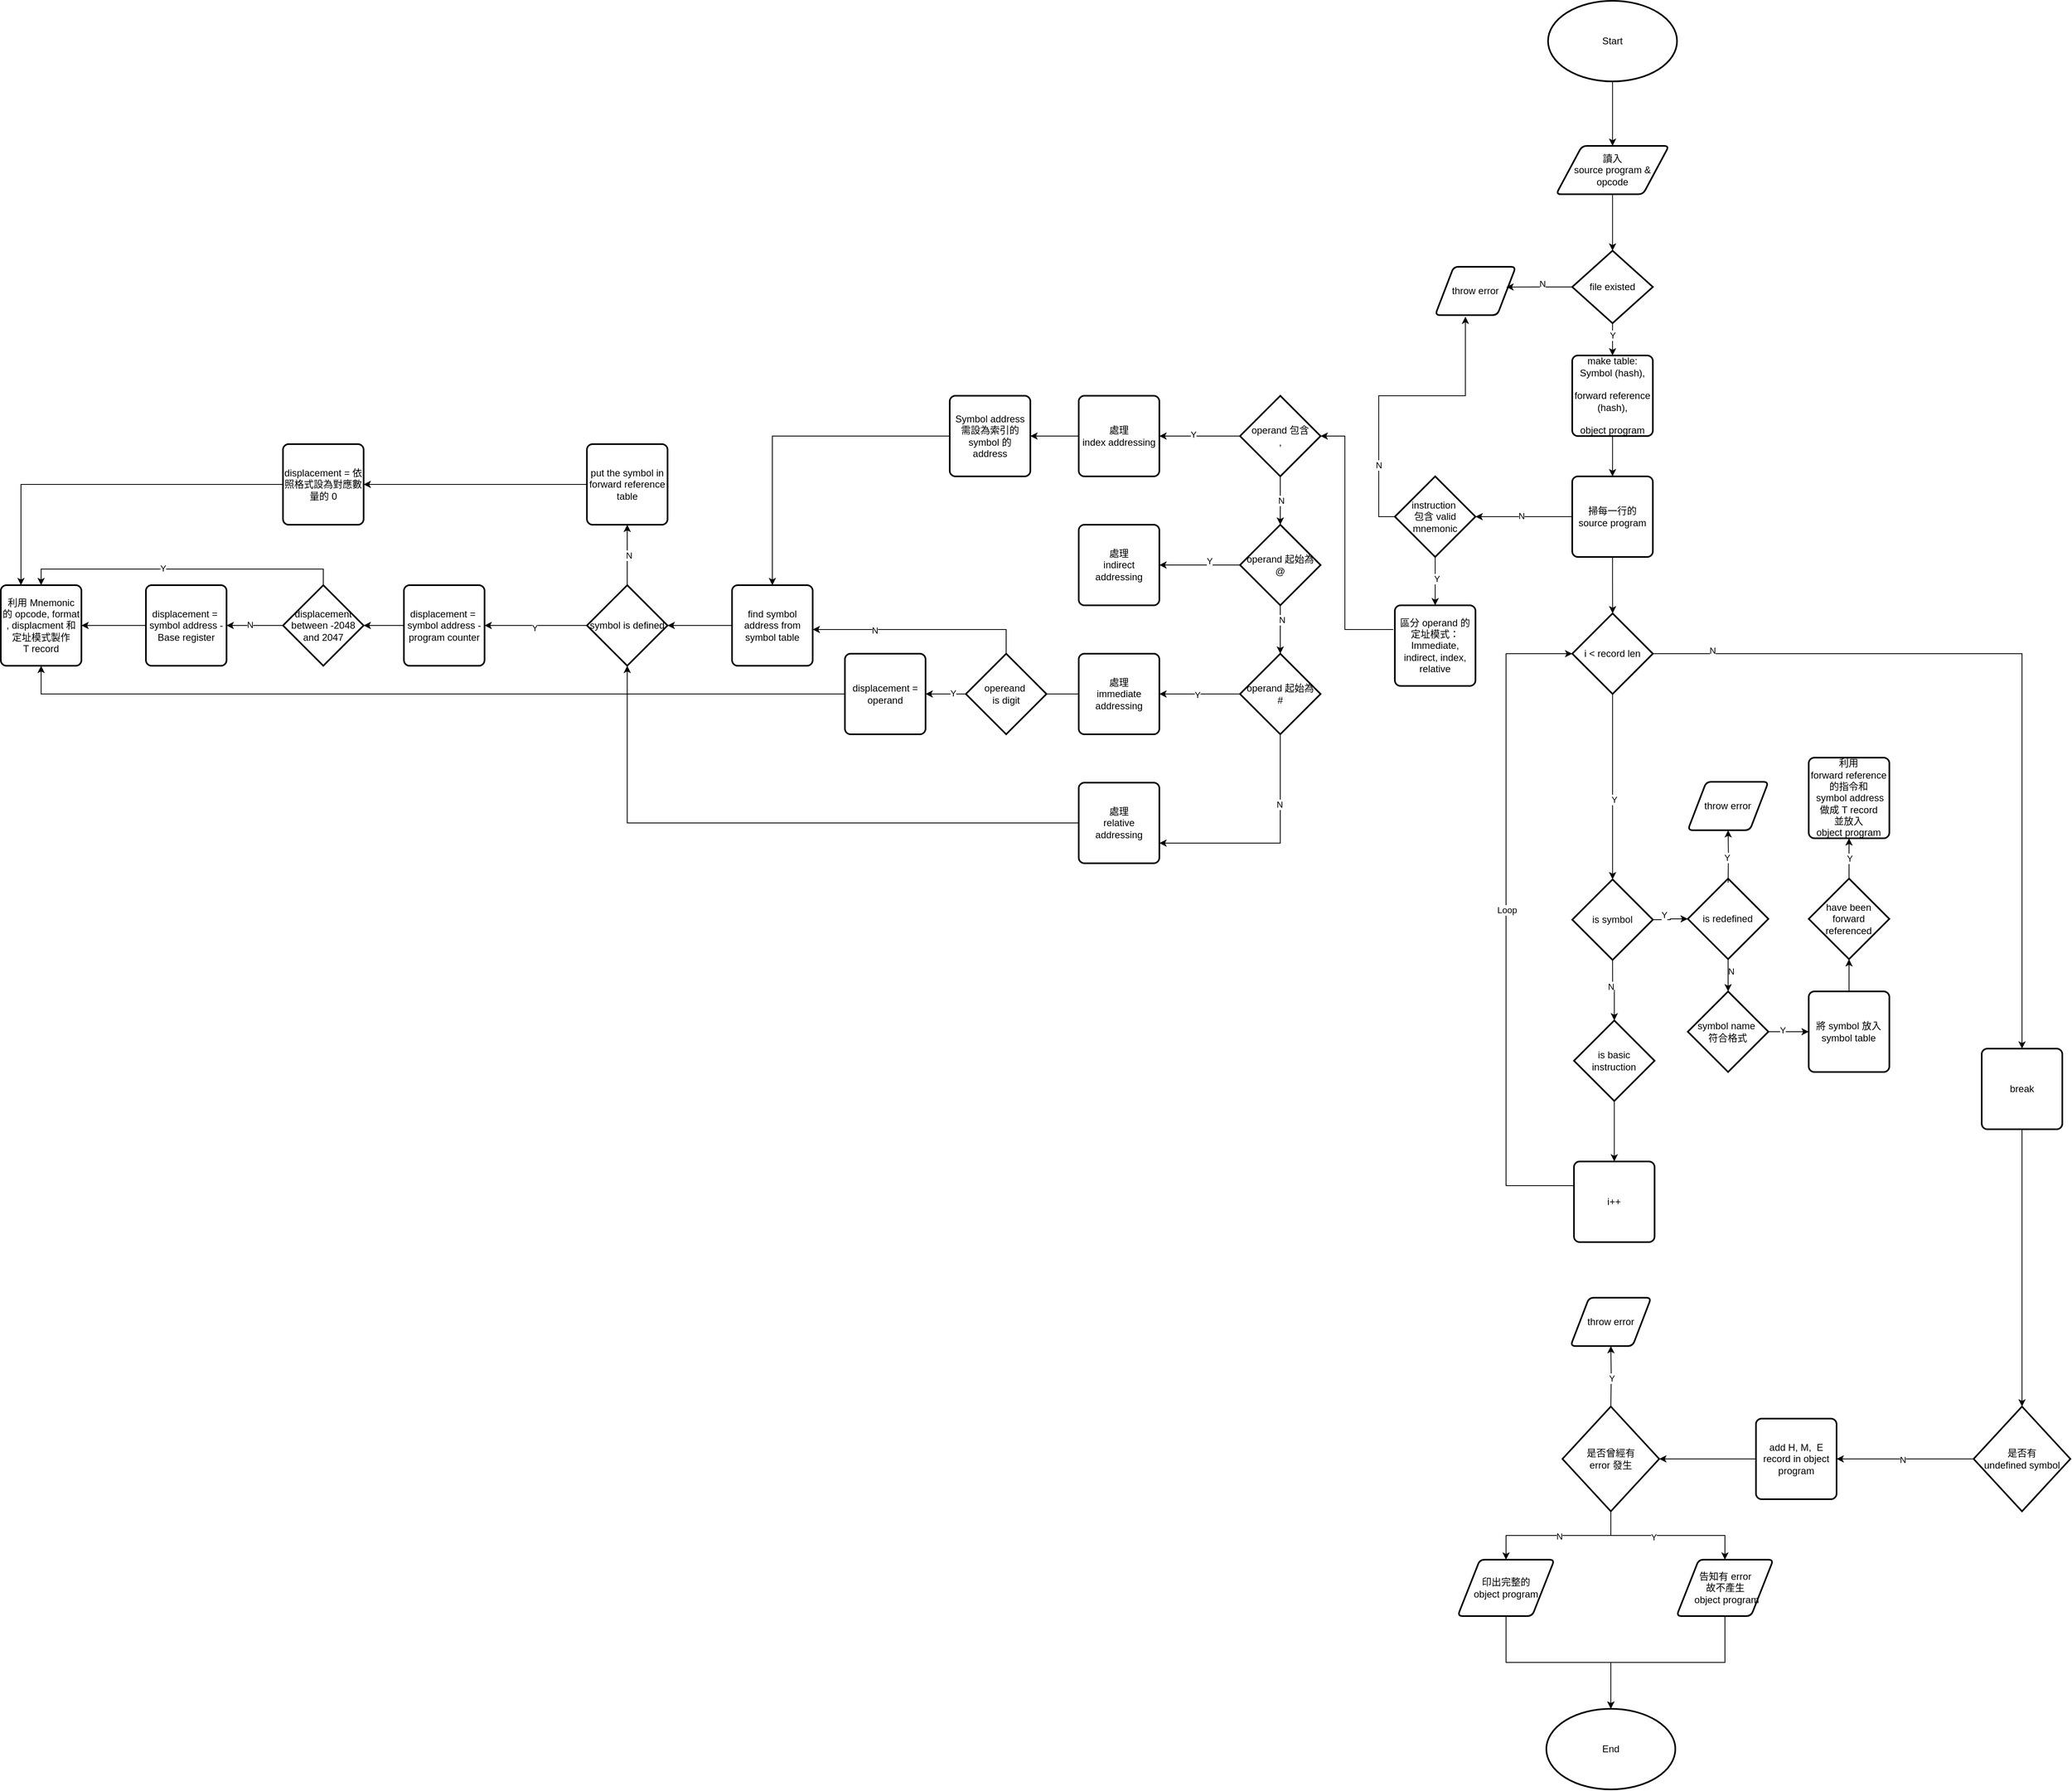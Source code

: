 <mxfile version="24.3.0" type="github">
  <diagram name="第 1 页" id="Z1azcYr_6m95o7py8blw">
    <mxGraphModel dx="6167" dy="2783" grid="1" gridSize="10" guides="1" tooltips="1" connect="1" arrows="1" fold="1" page="1" pageScale="1" pageWidth="827" pageHeight="1169" math="0" shadow="0">
      <root>
        <mxCell id="0" />
        <mxCell id="1" parent="0" />
        <mxCell id="LJnb2RqSlI6g8xS8cwjh-25" value="" style="shape=partialRectangle;connectable=0;fillColor=none;top=0;left=0;bottom=0;right=0;editable=1;overflow=hidden;whiteSpace=wrap;html=1;" parent="1" vertex="1">
          <mxGeometry x="-350" y="665" width="30" height="30" as="geometry">
            <mxRectangle width="30" height="30" as="alternateBounds" />
          </mxGeometry>
        </mxCell>
        <mxCell id="el8i6JnCWvoioBsFURf6-91" style="edgeStyle=orthogonalEdgeStyle;rounded=0;orthogonalLoop=1;jettySize=auto;html=1;exitX=0.5;exitY=1;exitDx=0;exitDy=0;exitPerimeter=0;entryX=0.5;entryY=0;entryDx=0;entryDy=0;" edge="1" parent="1" source="4LET43WfUsUKcgQ6h-O8-1" target="4LET43WfUsUKcgQ6h-O8-6">
          <mxGeometry relative="1" as="geometry" />
        </mxCell>
        <mxCell id="4LET43WfUsUKcgQ6h-O8-1" value="Start" style="strokeWidth=2;html=1;shape=mxgraph.flowchart.start_1;whiteSpace=wrap;" parent="1" vertex="1">
          <mxGeometry x="-147.89" y="-160" width="160" height="100" as="geometry" />
        </mxCell>
        <mxCell id="4LET43WfUsUKcgQ6h-O8-6" value="讀入&lt;br&gt;source program &amp;amp;&lt;br&gt;opcode" style="shape=parallelogram;html=1;strokeWidth=2;perimeter=parallelogramPerimeter;whiteSpace=wrap;rounded=1;arcSize=12;size=0.23;" parent="1" vertex="1">
          <mxGeometry x="-137.89" y="20" width="140" height="60" as="geometry" />
        </mxCell>
        <mxCell id="4LET43WfUsUKcgQ6h-O8-21" style="edgeStyle=orthogonalEdgeStyle;rounded=0;orthogonalLoop=1;jettySize=auto;html=1;exitX=0.5;exitY=1;exitDx=0;exitDy=0;exitPerimeter=0;entryX=0.5;entryY=0;entryDx=0;entryDy=0;" parent="1" source="4LET43WfUsUKcgQ6h-O8-12" edge="1" target="4LET43WfUsUKcgQ6h-O8-22">
          <mxGeometry relative="1" as="geometry">
            <mxPoint x="22.11" y="195" as="targetPoint" />
          </mxGeometry>
        </mxCell>
        <mxCell id="4LET43WfUsUKcgQ6h-O8-34" value="Y" style="edgeLabel;html=1;align=center;verticalAlign=middle;resizable=0;points=[];" parent="4LET43WfUsUKcgQ6h-O8-21" vertex="1" connectable="0">
          <mxGeometry x="-0.271" relative="1" as="geometry">
            <mxPoint as="offset" />
          </mxGeometry>
        </mxCell>
        <mxCell id="4LET43WfUsUKcgQ6h-O8-12" value="file existed" style="strokeWidth=2;html=1;shape=mxgraph.flowchart.decision;whiteSpace=wrap;" parent="1" vertex="1">
          <mxGeometry x="-117.89" y="150" width="100" height="90" as="geometry" />
        </mxCell>
        <mxCell id="4LET43WfUsUKcgQ6h-O8-13" style="edgeStyle=orthogonalEdgeStyle;rounded=0;orthogonalLoop=1;jettySize=auto;html=1;exitX=0.5;exitY=1;exitDx=0;exitDy=0;entryX=0.5;entryY=0;entryDx=0;entryDy=0;entryPerimeter=0;" parent="1" source="4LET43WfUsUKcgQ6h-O8-6" target="4LET43WfUsUKcgQ6h-O8-12" edge="1">
          <mxGeometry relative="1" as="geometry" />
        </mxCell>
        <mxCell id="4LET43WfUsUKcgQ6h-O8-17" value="throw error" style="shape=parallelogram;html=1;strokeWidth=2;perimeter=parallelogramPerimeter;whiteSpace=wrap;rounded=1;arcSize=12;size=0.23;" parent="1" vertex="1">
          <mxGeometry x="-287.89" y="170" width="100" height="60" as="geometry" />
        </mxCell>
        <mxCell id="4LET43WfUsUKcgQ6h-O8-18" style="edgeStyle=orthogonalEdgeStyle;rounded=0;orthogonalLoop=1;jettySize=auto;html=1;exitX=0;exitY=0.5;exitDx=0;exitDy=0;exitPerimeter=0;entryX=0.883;entryY=0.418;entryDx=0;entryDy=0;entryPerimeter=0;" parent="1" source="4LET43WfUsUKcgQ6h-O8-12" target="4LET43WfUsUKcgQ6h-O8-17" edge="1">
          <mxGeometry relative="1" as="geometry" />
        </mxCell>
        <mxCell id="4LET43WfUsUKcgQ6h-O8-19" value="N" style="edgeLabel;html=1;align=center;verticalAlign=middle;resizable=0;points=[];" parent="4LET43WfUsUKcgQ6h-O8-18" vertex="1" connectable="0">
          <mxGeometry x="-0.096" y="-3" relative="1" as="geometry">
            <mxPoint y="-1" as="offset" />
          </mxGeometry>
        </mxCell>
        <mxCell id="4LET43WfUsUKcgQ6h-O8-26" style="edgeStyle=orthogonalEdgeStyle;rounded=0;orthogonalLoop=1;jettySize=auto;html=1;exitX=0.5;exitY=1;exitDx=0;exitDy=0;" parent="1" source="4LET43WfUsUKcgQ6h-O8-22" target="4LET43WfUsUKcgQ6h-O8-25" edge="1">
          <mxGeometry relative="1" as="geometry" />
        </mxCell>
        <mxCell id="4LET43WfUsUKcgQ6h-O8-22" value="make table:&lt;div&gt;Symbol (hash),&lt;/div&gt;&lt;div&gt;&amp;nbsp;&lt;br&gt;forward reference (hash),&lt;/div&gt;&lt;div&gt;&lt;br&gt;&lt;/div&gt;&lt;div&gt;object program&lt;/div&gt;" style="rounded=1;whiteSpace=wrap;html=1;absoluteArcSize=1;arcSize=14;strokeWidth=2;" parent="1" vertex="1">
          <mxGeometry x="-117.89" y="280" width="100" height="100" as="geometry" />
        </mxCell>
        <mxCell id="4LET43WfUsUKcgQ6h-O8-55" style="edgeStyle=orthogonalEdgeStyle;rounded=0;orthogonalLoop=1;jettySize=auto;html=1;exitX=0.5;exitY=1;exitDx=0;exitDy=0;exitPerimeter=0;" parent="1" source="4LET43WfUsUKcgQ6h-O8-29" target="4LET43WfUsUKcgQ6h-O8-54" edge="1">
          <mxGeometry relative="1" as="geometry" />
        </mxCell>
        <mxCell id="4LET43WfUsUKcgQ6h-O8-56" value="N" style="edgeLabel;html=1;align=center;verticalAlign=middle;resizable=0;points=[];" parent="4LET43WfUsUKcgQ6h-O8-55" vertex="1" connectable="0">
          <mxGeometry x="-0.148" y="-2" relative="1" as="geometry">
            <mxPoint as="offset" />
          </mxGeometry>
        </mxCell>
        <mxCell id="4LET43WfUsUKcgQ6h-O8-136" style="edgeStyle=orthogonalEdgeStyle;rounded=0;orthogonalLoop=1;jettySize=auto;html=1;exitX=1;exitY=0.5;exitDx=0;exitDy=0;exitPerimeter=0;" parent="1" source="4LET43WfUsUKcgQ6h-O8-29" target="4LET43WfUsUKcgQ6h-O8-135" edge="1">
          <mxGeometry relative="1" as="geometry" />
        </mxCell>
        <mxCell id="4LET43WfUsUKcgQ6h-O8-149" value="Y" style="edgeLabel;html=1;align=center;verticalAlign=middle;resizable=0;points=[];" parent="4LET43WfUsUKcgQ6h-O8-136" vertex="1" connectable="0">
          <mxGeometry x="-0.369" y="6" relative="1" as="geometry">
            <mxPoint as="offset" />
          </mxGeometry>
        </mxCell>
        <mxCell id="4LET43WfUsUKcgQ6h-O8-29" value="is symbol" style="strokeWidth=2;html=1;shape=mxgraph.flowchart.decision;whiteSpace=wrap;" parent="1" vertex="1">
          <mxGeometry x="-117.85" y="930" width="100" height="100" as="geometry" />
        </mxCell>
        <mxCell id="4LET43WfUsUKcgQ6h-O8-64" style="edgeStyle=orthogonalEdgeStyle;rounded=0;orthogonalLoop=1;jettySize=auto;html=1;exitX=0;exitY=0.5;exitDx=0;exitDy=0;exitPerimeter=0;entryX=1;entryY=0.5;entryDx=0;entryDy=0;entryPerimeter=0;" parent="1" source="4LET43WfUsUKcgQ6h-O8-25" target="4LET43WfUsUKcgQ6h-O8-68" edge="1">
          <mxGeometry relative="1" as="geometry">
            <mxPoint x="-137.823" y="500" as="targetPoint" />
            <Array as="points" />
          </mxGeometry>
        </mxCell>
        <mxCell id="4LET43WfUsUKcgQ6h-O8-65" value="N" style="edgeLabel;html=1;align=center;verticalAlign=middle;resizable=0;points=[];" parent="4LET43WfUsUKcgQ6h-O8-64" vertex="1" connectable="0">
          <mxGeometry x="0.062" y="-1" relative="1" as="geometry">
            <mxPoint as="offset" />
          </mxGeometry>
        </mxCell>
        <mxCell id="4LET43WfUsUKcgQ6h-O8-88" style="edgeStyle=orthogonalEdgeStyle;rounded=0;orthogonalLoop=1;jettySize=auto;html=1;exitX=0.5;exitY=1;exitDx=0;exitDy=0;exitPerimeter=0;entryX=0.5;entryY=0;entryDx=0;entryDy=0;" parent="1" source="4LET43WfUsUKcgQ6h-O8-54" target="4LET43WfUsUKcgQ6h-O8-87" edge="1">
          <mxGeometry relative="1" as="geometry" />
        </mxCell>
        <mxCell id="4LET43WfUsUKcgQ6h-O8-54" value="is basic instruction" style="strokeWidth=2;html=1;shape=mxgraph.flowchart.decision;whiteSpace=wrap;" parent="1" vertex="1">
          <mxGeometry x="-115.74" y="1105" width="100" height="100" as="geometry" />
        </mxCell>
        <mxCell id="4LET43WfUsUKcgQ6h-O8-70" style="edgeStyle=orthogonalEdgeStyle;rounded=0;orthogonalLoop=1;jettySize=auto;html=1;exitX=0;exitY=0.5;exitDx=0;exitDy=0;exitPerimeter=0;entryX=0.375;entryY=1.031;entryDx=0;entryDy=0;entryPerimeter=0;" parent="1" source="4LET43WfUsUKcgQ6h-O8-68" target="4LET43WfUsUKcgQ6h-O8-17" edge="1">
          <mxGeometry relative="1" as="geometry">
            <mxPoint x="-77.89" y="360.0" as="targetPoint" />
          </mxGeometry>
        </mxCell>
        <mxCell id="el8i6JnCWvoioBsFURf6-98" value="N" style="edgeLabel;html=1;align=center;verticalAlign=middle;resizable=0;points=[];" vertex="1" connectable="0" parent="4LET43WfUsUKcgQ6h-O8-70">
          <mxGeometry x="-0.554" relative="1" as="geometry">
            <mxPoint as="offset" />
          </mxGeometry>
        </mxCell>
        <mxCell id="el8i6JnCWvoioBsFURf6-96" style="edgeStyle=orthogonalEdgeStyle;rounded=0;orthogonalLoop=1;jettySize=auto;html=1;exitX=0.5;exitY=1;exitDx=0;exitDy=0;exitPerimeter=0;" edge="1" parent="1" source="4LET43WfUsUKcgQ6h-O8-68" target="4LET43WfUsUKcgQ6h-O8-76">
          <mxGeometry relative="1" as="geometry" />
        </mxCell>
        <mxCell id="el8i6JnCWvoioBsFURf6-97" value="Y" style="edgeLabel;html=1;align=center;verticalAlign=middle;resizable=0;points=[];" vertex="1" connectable="0" parent="el8i6JnCWvoioBsFURf6-96">
          <mxGeometry x="-0.122" y="2" relative="1" as="geometry">
            <mxPoint as="offset" />
          </mxGeometry>
        </mxCell>
        <mxCell id="4LET43WfUsUKcgQ6h-O8-68" value="instruction&amp;nbsp;&lt;div&gt;包含&amp;nbsp;&lt;span style=&quot;background-color: initial;&quot;&gt;valid mnemonic&lt;/span&gt;&lt;/div&gt;" style="strokeWidth=2;html=1;shape=mxgraph.flowchart.decision;whiteSpace=wrap;" parent="1" vertex="1">
          <mxGeometry x="-337.89" y="430" width="100" height="100" as="geometry" />
        </mxCell>
        <mxCell id="4LET43WfUsUKcgQ6h-O8-76" value="區分 operand 的定址模式：&lt;br&gt;Immediate, indirect, index, relative" style="rounded=1;whiteSpace=wrap;html=1;absoluteArcSize=1;arcSize=14;strokeWidth=2;" parent="1" vertex="1">
          <mxGeometry x="-337.89" y="590" width="100" height="100" as="geometry" />
        </mxCell>
        <mxCell id="4LET43WfUsUKcgQ6h-O8-77" value="利用 Mnemonic 的 opcode, format , displacment 和定址模式製作 &lt;br&gt;T record" style="rounded=1;whiteSpace=wrap;html=1;absoluteArcSize=1;arcSize=14;strokeWidth=2;" parent="1" vertex="1">
          <mxGeometry x="-2067" y="565" width="100" height="100" as="geometry" />
        </mxCell>
        <mxCell id="4LET43WfUsUKcgQ6h-O8-80" style="edgeStyle=orthogonalEdgeStyle;rounded=0;orthogonalLoop=1;jettySize=auto;html=1;exitX=0.5;exitY=1;exitDx=0;exitDy=0;entryX=0.5;entryY=0;entryDx=0;entryDy=0;entryPerimeter=0;exitPerimeter=0;" parent="1" source="4LET43WfUsUKcgQ6h-O8-83" target="4LET43WfUsUKcgQ6h-O8-29" edge="1">
          <mxGeometry relative="1" as="geometry">
            <mxPoint x="-65.74" y="815" as="sourcePoint" />
          </mxGeometry>
        </mxCell>
        <mxCell id="4LET43WfUsUKcgQ6h-O8-85" value="Y" style="edgeLabel;html=1;align=center;verticalAlign=middle;resizable=0;points=[];" parent="4LET43WfUsUKcgQ6h-O8-80" vertex="1" connectable="0">
          <mxGeometry x="0.14" y="2" relative="1" as="geometry">
            <mxPoint as="offset" />
          </mxGeometry>
        </mxCell>
        <mxCell id="4LET43WfUsUKcgQ6h-O8-95" style="edgeStyle=orthogonalEdgeStyle;rounded=0;orthogonalLoop=1;jettySize=auto;html=1;exitX=1;exitY=0.5;exitDx=0;exitDy=0;exitPerimeter=0;entryX=0.5;entryY=0;entryDx=0;entryDy=0;" parent="1" source="4LET43WfUsUKcgQ6h-O8-83" target="4LET43WfUsUKcgQ6h-O8-94" edge="1">
          <mxGeometry relative="1" as="geometry">
            <Array as="points">
              <mxPoint x="440" y="650" />
            </Array>
          </mxGeometry>
        </mxCell>
        <mxCell id="4LET43WfUsUKcgQ6h-O8-96" value="N" style="edgeLabel;html=1;align=center;verticalAlign=middle;resizable=0;points=[];" parent="4LET43WfUsUKcgQ6h-O8-95" vertex="1" connectable="0">
          <mxGeometry x="-0.845" y="4" relative="1" as="geometry">
            <mxPoint as="offset" />
          </mxGeometry>
        </mxCell>
        <mxCell id="4LET43WfUsUKcgQ6h-O8-83" value="i &amp;lt; record len" style="strokeWidth=2;html=1;shape=mxgraph.flowchart.decision;whiteSpace=wrap;" parent="1" vertex="1">
          <mxGeometry x="-117.85" y="600" width="100" height="100" as="geometry" />
        </mxCell>
        <mxCell id="4LET43WfUsUKcgQ6h-O8-87" value="i++" style="rounded=1;whiteSpace=wrap;html=1;absoluteArcSize=1;arcSize=14;strokeWidth=2;" parent="1" vertex="1">
          <mxGeometry x="-115.74" y="1280" width="100" height="100" as="geometry" />
        </mxCell>
        <mxCell id="4LET43WfUsUKcgQ6h-O8-89" style="edgeStyle=orthogonalEdgeStyle;rounded=0;orthogonalLoop=1;jettySize=auto;html=1;exitX=0;exitY=0.5;exitDx=0;exitDy=0;entryX=0;entryY=0.5;entryDx=0;entryDy=0;entryPerimeter=0;" parent="1" source="4LET43WfUsUKcgQ6h-O8-87" target="4LET43WfUsUKcgQ6h-O8-83" edge="1">
          <mxGeometry relative="1" as="geometry">
            <Array as="points">
              <mxPoint x="-116" y="1310" />
              <mxPoint x="-200" y="1310" />
              <mxPoint x="-200" y="650" />
            </Array>
          </mxGeometry>
        </mxCell>
        <mxCell id="4LET43WfUsUKcgQ6h-O8-90" value="Loop" style="edgeLabel;html=1;align=center;verticalAlign=middle;resizable=0;points=[];" parent="4LET43WfUsUKcgQ6h-O8-89" vertex="1" connectable="0">
          <mxGeometry x="0.055" y="-1" relative="1" as="geometry">
            <mxPoint as="offset" />
          </mxGeometry>
        </mxCell>
        <mxCell id="el8i6JnCWvoioBsFURf6-94" style="edgeStyle=orthogonalEdgeStyle;rounded=0;orthogonalLoop=1;jettySize=auto;html=1;exitX=0.5;exitY=1;exitDx=0;exitDy=0;" edge="1" parent="1" source="4LET43WfUsUKcgQ6h-O8-94" target="4LET43WfUsUKcgQ6h-O8-103">
          <mxGeometry relative="1" as="geometry" />
        </mxCell>
        <mxCell id="4LET43WfUsUKcgQ6h-O8-94" value="break" style="rounded=1;whiteSpace=wrap;html=1;absoluteArcSize=1;arcSize=14;strokeWidth=2;" parent="1" vertex="1">
          <mxGeometry x="390" y="1140" width="100" height="100" as="geometry" />
        </mxCell>
        <mxCell id="4LET43WfUsUKcgQ6h-O8-100" style="edgeStyle=orthogonalEdgeStyle;rounded=0;orthogonalLoop=1;jettySize=auto;html=1;exitX=0;exitY=0.5;exitDx=0;exitDy=0;" parent="1" source="4LET43WfUsUKcgQ6h-O8-97" edge="1">
          <mxGeometry relative="1" as="geometry">
            <mxPoint x="-10" y="1649.0" as="targetPoint" />
          </mxGeometry>
        </mxCell>
        <mxCell id="4LET43WfUsUKcgQ6h-O8-97" value="add H, M,&amp;nbsp; E record in object program" style="rounded=1;whiteSpace=wrap;html=1;absoluteArcSize=1;arcSize=14;strokeWidth=2;" parent="1" vertex="1">
          <mxGeometry x="110.0" y="1599" width="100" height="100" as="geometry" />
        </mxCell>
        <mxCell id="4LET43WfUsUKcgQ6h-O8-108" style="edgeStyle=orthogonalEdgeStyle;rounded=0;orthogonalLoop=1;jettySize=auto;html=1;exitX=0.5;exitY=0;exitDx=0;exitDy=0;exitPerimeter=0;entryX=0.5;entryY=1;entryDx=0;entryDy=0;" parent="1" target="4LET43WfUsUKcgQ6h-O8-107" edge="1">
          <mxGeometry relative="1" as="geometry">
            <mxPoint x="-70" y="1584" as="sourcePoint" />
          </mxGeometry>
        </mxCell>
        <mxCell id="4LET43WfUsUKcgQ6h-O8-109" value="Y" style="edgeLabel;html=1;align=center;verticalAlign=middle;resizable=0;points=[];" parent="4LET43WfUsUKcgQ6h-O8-108" vertex="1" connectable="0">
          <mxGeometry x="-0.032" relative="1" as="geometry">
            <mxPoint y="1" as="offset" />
          </mxGeometry>
        </mxCell>
        <mxCell id="4LET43WfUsUKcgQ6h-O8-112" style="edgeStyle=orthogonalEdgeStyle;rounded=0;orthogonalLoop=1;jettySize=auto;html=1;exitX=0;exitY=0.5;exitDx=0;exitDy=0;exitPerimeter=0;entryX=1;entryY=0.5;entryDx=0;entryDy=0;" parent="1" source="4LET43WfUsUKcgQ6h-O8-103" target="4LET43WfUsUKcgQ6h-O8-97" edge="1">
          <mxGeometry relative="1" as="geometry">
            <mxPoint x="218.5" y="1470.0" as="sourcePoint" />
          </mxGeometry>
        </mxCell>
        <mxCell id="el8i6JnCWvoioBsFURf6-8" value="N" style="edgeLabel;html=1;align=center;verticalAlign=middle;resizable=0;points=[];" vertex="1" connectable="0" parent="4LET43WfUsUKcgQ6h-O8-112">
          <mxGeometry x="0.034" y="1" relative="1" as="geometry">
            <mxPoint as="offset" />
          </mxGeometry>
        </mxCell>
        <mxCell id="4LET43WfUsUKcgQ6h-O8-103" value="是否有&lt;div&gt;undefined symbol&lt;/div&gt;" style="strokeWidth=2;html=1;shape=mxgraph.flowchart.decision;whiteSpace=wrap;" parent="1" vertex="1">
          <mxGeometry x="380" y="1584" width="120" height="130" as="geometry" />
        </mxCell>
        <mxCell id="4LET43WfUsUKcgQ6h-O8-107" value="throw error" style="shape=parallelogram;html=1;strokeWidth=2;perimeter=parallelogramPerimeter;whiteSpace=wrap;rounded=1;arcSize=12;size=0.23;" parent="1" vertex="1">
          <mxGeometry x="-120" y="1449" width="100" height="60" as="geometry" />
        </mxCell>
        <mxCell id="el8i6JnCWvoioBsFURf6-82" style="edgeStyle=orthogonalEdgeStyle;rounded=0;orthogonalLoop=1;jettySize=auto;html=1;exitX=0.5;exitY=1;exitDx=0;exitDy=0;exitPerimeter=0;entryX=0.5;entryY=0;entryDx=0;entryDy=0;" edge="1" parent="1" source="4LET43WfUsUKcgQ6h-O8-113" target="4LET43WfUsUKcgQ6h-O8-117">
          <mxGeometry relative="1" as="geometry" />
        </mxCell>
        <mxCell id="el8i6JnCWvoioBsFURf6-88" value="N" style="edgeLabel;html=1;align=center;verticalAlign=middle;resizable=0;points=[];" vertex="1" connectable="0" parent="el8i6JnCWvoioBsFURf6-82">
          <mxGeometry x="-0.002" y="1" relative="1" as="geometry">
            <mxPoint x="1" as="offset" />
          </mxGeometry>
        </mxCell>
        <mxCell id="el8i6JnCWvoioBsFURf6-83" style="edgeStyle=orthogonalEdgeStyle;rounded=0;orthogonalLoop=1;jettySize=auto;html=1;exitX=0.5;exitY=1;exitDx=0;exitDy=0;exitPerimeter=0;entryX=0.5;entryY=0;entryDx=0;entryDy=0;" edge="1" parent="1" source="4LET43WfUsUKcgQ6h-O8-113" target="el8i6JnCWvoioBsFURf6-72">
          <mxGeometry relative="1" as="geometry" />
        </mxCell>
        <mxCell id="el8i6JnCWvoioBsFURf6-89" value="Y" style="edgeLabel;html=1;align=center;verticalAlign=middle;resizable=0;points=[];" vertex="1" connectable="0" parent="el8i6JnCWvoioBsFURf6-83">
          <mxGeometry x="-0.184" y="-2" relative="1" as="geometry">
            <mxPoint x="1" as="offset" />
          </mxGeometry>
        </mxCell>
        <mxCell id="4LET43WfUsUKcgQ6h-O8-113" value="是否曾經有&lt;div&gt;error 發生&lt;/div&gt;" style="strokeWidth=2;html=1;shape=mxgraph.flowchart.decision;whiteSpace=wrap;" parent="1" vertex="1">
          <mxGeometry x="-130" y="1584" width="120" height="130" as="geometry" />
        </mxCell>
        <mxCell id="4LET43WfUsUKcgQ6h-O8-117" value="印出完整的 &lt;br&gt;object program" style="shape=parallelogram;html=1;strokeWidth=2;perimeter=parallelogramPerimeter;whiteSpace=wrap;rounded=1;arcSize=12;size=0.23;" parent="1" vertex="1">
          <mxGeometry x="-260" y="1774" width="120" height="70" as="geometry" />
        </mxCell>
        <mxCell id="el8i6JnCWvoioBsFURf6-2" style="edgeStyle=orthogonalEdgeStyle;rounded=0;orthogonalLoop=1;jettySize=auto;html=1;exitX=0.5;exitY=1;exitDx=0;exitDy=0;exitPerimeter=0;" edge="1" parent="1" source="4LET43WfUsUKcgQ6h-O8-135" target="el8i6JnCWvoioBsFURf6-1">
          <mxGeometry relative="1" as="geometry" />
        </mxCell>
        <mxCell id="el8i6JnCWvoioBsFURf6-3" value="N" style="edgeLabel;html=1;align=center;verticalAlign=middle;resizable=0;points=[];" vertex="1" connectable="0" parent="el8i6JnCWvoioBsFURf6-2">
          <mxGeometry x="-0.264" y="3" relative="1" as="geometry">
            <mxPoint as="offset" />
          </mxGeometry>
        </mxCell>
        <mxCell id="4LET43WfUsUKcgQ6h-O8-135" value="is redefined" style="strokeWidth=2;html=1;shape=mxgraph.flowchart.decision;whiteSpace=wrap;" parent="1" vertex="1">
          <mxGeometry x="25.44" y="929" width="100" height="100" as="geometry" />
        </mxCell>
        <mxCell id="4LET43WfUsUKcgQ6h-O8-139" value="將 symbol 放入 symbol table" style="rounded=1;whiteSpace=wrap;html=1;absoluteArcSize=1;arcSize=14;strokeWidth=2;" parent="1" vertex="1">
          <mxGeometry x="175.44" y="1069" width="100" height="100" as="geometry" />
        </mxCell>
        <mxCell id="4LET43WfUsUKcgQ6h-O8-140" style="edgeStyle=orthogonalEdgeStyle;rounded=0;orthogonalLoop=1;jettySize=auto;html=1;exitX=0.5;exitY=0;exitDx=0;exitDy=0;" parent="1" target="4LET43WfUsUKcgQ6h-O8-143" edge="1" source="4LET43WfUsUKcgQ6h-O8-139">
          <mxGeometry relative="1" as="geometry">
            <mxPoint x="275.44" y="979" as="sourcePoint" />
          </mxGeometry>
        </mxCell>
        <mxCell id="el8i6JnCWvoioBsFURf6-6" style="edgeStyle=orthogonalEdgeStyle;rounded=0;orthogonalLoop=1;jettySize=auto;html=1;exitX=0.5;exitY=0;exitDx=0;exitDy=0;exitPerimeter=0;entryX=0.5;entryY=1;entryDx=0;entryDy=0;" edge="1" parent="1" source="4LET43WfUsUKcgQ6h-O8-143" target="4LET43WfUsUKcgQ6h-O8-144">
          <mxGeometry relative="1" as="geometry" />
        </mxCell>
        <mxCell id="el8i6JnCWvoioBsFURf6-7" value="Y" style="edgeLabel;html=1;align=center;verticalAlign=middle;resizable=0;points=[];" vertex="1" connectable="0" parent="el8i6JnCWvoioBsFURf6-6">
          <mxGeometry x="0.011" relative="1" as="geometry">
            <mxPoint as="offset" />
          </mxGeometry>
        </mxCell>
        <mxCell id="4LET43WfUsUKcgQ6h-O8-143" value="have been forward referenced" style="strokeWidth=2;html=1;shape=mxgraph.flowchart.decision;whiteSpace=wrap;" parent="1" vertex="1">
          <mxGeometry x="175.44" y="929" width="100" height="100" as="geometry" />
        </mxCell>
        <mxCell id="4LET43WfUsUKcgQ6h-O8-144" value="利用 &lt;br&gt;forward reference 的指令和&lt;br&gt;&amp;nbsp;symbol address 做成 T record &lt;br&gt;並放入 &lt;br&gt;object program" style="rounded=1;whiteSpace=wrap;html=1;absoluteArcSize=1;arcSize=14;strokeWidth=2;" parent="1" vertex="1">
          <mxGeometry x="175.44" y="779" width="100" height="100" as="geometry" />
        </mxCell>
        <mxCell id="4LET43WfUsUKcgQ6h-O8-145" style="edgeStyle=orthogonalEdgeStyle;rounded=0;orthogonalLoop=1;jettySize=auto;html=1;exitX=0.5;exitY=0;exitDx=0;exitDy=0;exitPerimeter=0;entryX=0.5;entryY=1;entryDx=0;entryDy=0;" parent="1" target="4LET43WfUsUKcgQ6h-O8-147" edge="1">
          <mxGeometry relative="1" as="geometry">
            <mxPoint x="75.44" y="899" as="targetPoint" />
            <mxPoint x="75.44" y="934" as="sourcePoint" />
          </mxGeometry>
        </mxCell>
        <mxCell id="4LET43WfUsUKcgQ6h-O8-146" value="Y" style="edgeLabel;html=1;align=center;verticalAlign=middle;resizable=0;points=[];" parent="4LET43WfUsUKcgQ6h-O8-145" vertex="1" connectable="0">
          <mxGeometry x="-0.038" y="2" relative="1" as="geometry">
            <mxPoint as="offset" />
          </mxGeometry>
        </mxCell>
        <mxCell id="4LET43WfUsUKcgQ6h-O8-147" value="throw error" style="shape=parallelogram;html=1;strokeWidth=2;perimeter=parallelogramPerimeter;whiteSpace=wrap;rounded=1;arcSize=12;size=0.23;" parent="1" vertex="1">
          <mxGeometry x="25.44" y="809" width="100" height="60" as="geometry" />
        </mxCell>
        <mxCell id="el8i6JnCWvoioBsFURf6-4" style="edgeStyle=orthogonalEdgeStyle;rounded=0;orthogonalLoop=1;jettySize=auto;html=1;exitX=1;exitY=0.5;exitDx=0;exitDy=0;exitPerimeter=0;entryX=0;entryY=0.5;entryDx=0;entryDy=0;" edge="1" parent="1" source="el8i6JnCWvoioBsFURf6-1" target="4LET43WfUsUKcgQ6h-O8-139">
          <mxGeometry relative="1" as="geometry" />
        </mxCell>
        <mxCell id="el8i6JnCWvoioBsFURf6-5" value="Y" style="edgeLabel;html=1;align=center;verticalAlign=middle;resizable=0;points=[];" vertex="1" connectable="0" parent="el8i6JnCWvoioBsFURf6-4">
          <mxGeometry x="-0.326" y="2" relative="1" as="geometry">
            <mxPoint as="offset" />
          </mxGeometry>
        </mxCell>
        <mxCell id="el8i6JnCWvoioBsFURf6-1" value="symbol name&amp;nbsp;&lt;div&gt;符合格式&lt;/div&gt;" style="strokeWidth=2;html=1;shape=mxgraph.flowchart.decision;whiteSpace=wrap;" vertex="1" parent="1">
          <mxGeometry x="25.44" y="1069" width="100" height="100" as="geometry" />
        </mxCell>
        <mxCell id="el8i6JnCWvoioBsFURf6-21" style="edgeStyle=orthogonalEdgeStyle;rounded=0;orthogonalLoop=1;jettySize=auto;html=1;exitX=0;exitY=0.5;exitDx=0;exitDy=0;exitPerimeter=0;entryX=1;entryY=0.5;entryDx=0;entryDy=0;" edge="1" parent="1" source="el8i6JnCWvoioBsFURf6-13" target="el8i6JnCWvoioBsFURf6-20">
          <mxGeometry relative="1" as="geometry" />
        </mxCell>
        <mxCell id="el8i6JnCWvoioBsFURf6-33" value="Y" style="edgeLabel;html=1;align=center;verticalAlign=middle;resizable=0;points=[];" vertex="1" connectable="0" parent="el8i6JnCWvoioBsFURf6-21">
          <mxGeometry x="0.187" y="-2" relative="1" as="geometry">
            <mxPoint x="1" as="offset" />
          </mxGeometry>
        </mxCell>
        <mxCell id="el8i6JnCWvoioBsFURf6-13" value="operand 包含&lt;br&gt;," style="strokeWidth=2;html=1;shape=mxgraph.flowchart.decision;whiteSpace=wrap;" vertex="1" parent="1">
          <mxGeometry x="-530" y="330" width="100" height="100" as="geometry" />
        </mxCell>
        <mxCell id="el8i6JnCWvoioBsFURf6-17" style="edgeStyle=orthogonalEdgeStyle;rounded=0;orthogonalLoop=1;jettySize=auto;html=1;exitX=0.5;exitY=1;exitDx=0;exitDy=0;exitPerimeter=0;" edge="1" parent="1" source="el8i6JnCWvoioBsFURf6-14" target="el8i6JnCWvoioBsFURf6-15">
          <mxGeometry relative="1" as="geometry" />
        </mxCell>
        <mxCell id="el8i6JnCWvoioBsFURf6-29" value="N" style="edgeLabel;html=1;align=center;verticalAlign=middle;resizable=0;points=[];" vertex="1" connectable="0" parent="el8i6JnCWvoioBsFURf6-17">
          <mxGeometry x="-0.4" y="2" relative="1" as="geometry">
            <mxPoint as="offset" />
          </mxGeometry>
        </mxCell>
        <mxCell id="el8i6JnCWvoioBsFURf6-25" style="edgeStyle=orthogonalEdgeStyle;rounded=0;orthogonalLoop=1;jettySize=auto;html=1;exitX=0;exitY=0.5;exitDx=0;exitDy=0;exitPerimeter=0;entryX=1;entryY=0.5;entryDx=0;entryDy=0;" edge="1" parent="1" source="el8i6JnCWvoioBsFURf6-14" target="el8i6JnCWvoioBsFURf6-23">
          <mxGeometry relative="1" as="geometry" />
        </mxCell>
        <mxCell id="el8i6JnCWvoioBsFURf6-32" value="Y" style="edgeLabel;html=1;align=center;verticalAlign=middle;resizable=0;points=[];" vertex="1" connectable="0" parent="el8i6JnCWvoioBsFURf6-25">
          <mxGeometry x="-0.213" y="-5" relative="1" as="geometry">
            <mxPoint x="1" as="offset" />
          </mxGeometry>
        </mxCell>
        <mxCell id="el8i6JnCWvoioBsFURf6-14" value="operand 起始為&lt;br&gt;@" style="strokeWidth=2;html=1;shape=mxgraph.flowchart.decision;whiteSpace=wrap;" vertex="1" parent="1">
          <mxGeometry x="-530" y="490" width="100" height="100" as="geometry" />
        </mxCell>
        <mxCell id="el8i6JnCWvoioBsFURf6-26" style="edgeStyle=orthogonalEdgeStyle;rounded=0;orthogonalLoop=1;jettySize=auto;html=1;exitX=0;exitY=0.5;exitDx=0;exitDy=0;exitPerimeter=0;entryX=1;entryY=0.5;entryDx=0;entryDy=0;" edge="1" parent="1" source="el8i6JnCWvoioBsFURf6-15" target="el8i6JnCWvoioBsFURf6-24">
          <mxGeometry relative="1" as="geometry" />
        </mxCell>
        <mxCell id="el8i6JnCWvoioBsFURf6-31" value="Y" style="edgeLabel;html=1;align=center;verticalAlign=middle;resizable=0;points=[];" vertex="1" connectable="0" parent="el8i6JnCWvoioBsFURf6-26">
          <mxGeometry x="0.087" y="1" relative="1" as="geometry">
            <mxPoint x="1" as="offset" />
          </mxGeometry>
        </mxCell>
        <mxCell id="el8i6JnCWvoioBsFURf6-27" style="edgeStyle=orthogonalEdgeStyle;rounded=0;orthogonalLoop=1;jettySize=auto;html=1;exitX=0.5;exitY=1;exitDx=0;exitDy=0;exitPerimeter=0;entryX=1;entryY=0.75;entryDx=0;entryDy=0;" edge="1" parent="1" source="el8i6JnCWvoioBsFURf6-15" target="el8i6JnCWvoioBsFURf6-22">
          <mxGeometry relative="1" as="geometry" />
        </mxCell>
        <mxCell id="el8i6JnCWvoioBsFURf6-30" value="N" style="edgeLabel;html=1;align=center;verticalAlign=middle;resizable=0;points=[];" vertex="1" connectable="0" parent="el8i6JnCWvoioBsFURf6-27">
          <mxGeometry x="-0.394" y="-1" relative="1" as="geometry">
            <mxPoint as="offset" />
          </mxGeometry>
        </mxCell>
        <mxCell id="el8i6JnCWvoioBsFURf6-15" value="operand 起始為&lt;br&gt;#" style="strokeWidth=2;html=1;shape=mxgraph.flowchart.decision;whiteSpace=wrap;" vertex="1" parent="1">
          <mxGeometry x="-530" y="650" width="100" height="100" as="geometry" />
        </mxCell>
        <mxCell id="el8i6JnCWvoioBsFURf6-16" style="edgeStyle=orthogonalEdgeStyle;rounded=0;orthogonalLoop=1;jettySize=auto;html=1;exitX=0.5;exitY=1;exitDx=0;exitDy=0;exitPerimeter=0;entryX=0.5;entryY=0;entryDx=0;entryDy=0;entryPerimeter=0;" edge="1" parent="1" source="el8i6JnCWvoioBsFURf6-13" target="el8i6JnCWvoioBsFURf6-14">
          <mxGeometry relative="1" as="geometry" />
        </mxCell>
        <mxCell id="el8i6JnCWvoioBsFURf6-28" value="N" style="edgeLabel;html=1;align=center;verticalAlign=middle;resizable=0;points=[];" vertex="1" connectable="0" parent="el8i6JnCWvoioBsFURf6-16">
          <mxGeometry x="-0.011" y="1" relative="1" as="geometry">
            <mxPoint as="offset" />
          </mxGeometry>
        </mxCell>
        <mxCell id="el8i6JnCWvoioBsFURf6-35" style="edgeStyle=orthogonalEdgeStyle;rounded=0;orthogonalLoop=1;jettySize=auto;html=1;exitX=0;exitY=0.5;exitDx=0;exitDy=0;" edge="1" parent="1" source="el8i6JnCWvoioBsFURf6-20" target="el8i6JnCWvoioBsFURf6-34">
          <mxGeometry relative="1" as="geometry" />
        </mxCell>
        <mxCell id="el8i6JnCWvoioBsFURf6-20" value="處理 &lt;br&gt;index addressing" style="rounded=1;whiteSpace=wrap;html=1;absoluteArcSize=1;arcSize=14;strokeWidth=2;" vertex="1" parent="1">
          <mxGeometry x="-730" y="330" width="100" height="100" as="geometry" />
        </mxCell>
        <mxCell id="el8i6JnCWvoioBsFURf6-66" style="edgeStyle=orthogonalEdgeStyle;rounded=0;orthogonalLoop=1;jettySize=auto;html=1;exitX=0;exitY=0.5;exitDx=0;exitDy=0;entryX=0.5;entryY=1;entryDx=0;entryDy=0;entryPerimeter=0;" edge="1" parent="1" source="el8i6JnCWvoioBsFURf6-22" target="el8i6JnCWvoioBsFURf6-102">
          <mxGeometry relative="1" as="geometry" />
        </mxCell>
        <mxCell id="el8i6JnCWvoioBsFURf6-22" value="處理 &lt;br&gt;relative addressing" style="rounded=1;whiteSpace=wrap;html=1;absoluteArcSize=1;arcSize=14;strokeWidth=2;" vertex="1" parent="1">
          <mxGeometry x="-730" y="810" width="100" height="100" as="geometry" />
        </mxCell>
        <mxCell id="el8i6JnCWvoioBsFURf6-23" value="處理 &lt;br&gt;indirect addressing" style="rounded=1;whiteSpace=wrap;html=1;absoluteArcSize=1;arcSize=14;strokeWidth=2;" vertex="1" parent="1">
          <mxGeometry x="-730" y="490" width="100" height="100" as="geometry" />
        </mxCell>
        <mxCell id="el8i6JnCWvoioBsFURf6-37" style="edgeStyle=orthogonalEdgeStyle;rounded=0;orthogonalLoop=1;jettySize=auto;html=1;exitX=0;exitY=0.5;exitDx=0;exitDy=0;" edge="1" parent="1" source="el8i6JnCWvoioBsFURf6-24">
          <mxGeometry relative="1" as="geometry">
            <mxPoint x="-790" y="700" as="targetPoint" />
          </mxGeometry>
        </mxCell>
        <mxCell id="el8i6JnCWvoioBsFURf6-24" value="處理 &lt;br&gt;immediate addressing" style="rounded=1;whiteSpace=wrap;html=1;absoluteArcSize=1;arcSize=14;strokeWidth=2;" vertex="1" parent="1">
          <mxGeometry x="-730" y="650" width="100" height="100" as="geometry" />
        </mxCell>
        <mxCell id="el8i6JnCWvoioBsFURf6-43" style="edgeStyle=orthogonalEdgeStyle;rounded=0;orthogonalLoop=1;jettySize=auto;html=1;exitX=0;exitY=0.5;exitDx=0;exitDy=0;entryX=0.5;entryY=0;entryDx=0;entryDy=0;" edge="1" parent="1" source="el8i6JnCWvoioBsFURf6-34" target="el8i6JnCWvoioBsFURf6-99">
          <mxGeometry relative="1" as="geometry">
            <mxPoint x="-1110" y="560" as="targetPoint" />
          </mxGeometry>
        </mxCell>
        <mxCell id="el8i6JnCWvoioBsFURf6-34" value="Symbol address 需設為索引的 symbol 的 address" style="rounded=1;whiteSpace=wrap;html=1;absoluteArcSize=1;arcSize=14;strokeWidth=2;" vertex="1" parent="1">
          <mxGeometry x="-890" y="330" width="100" height="100" as="geometry" />
        </mxCell>
        <mxCell id="el8i6JnCWvoioBsFURf6-45" style="edgeStyle=orthogonalEdgeStyle;rounded=0;orthogonalLoop=1;jettySize=auto;html=1;exitX=0;exitY=0.5;exitDx=0;exitDy=0;exitPerimeter=0;entryX=1;entryY=0.5;entryDx=0;entryDy=0;" edge="1" parent="1" source="el8i6JnCWvoioBsFURf6-38" target="el8i6JnCWvoioBsFURf6-41">
          <mxGeometry relative="1" as="geometry" />
        </mxCell>
        <mxCell id="el8i6JnCWvoioBsFURf6-90" value="Y" style="edgeLabel;html=1;align=center;verticalAlign=middle;resizable=0;points=[];" vertex="1" connectable="0" parent="el8i6JnCWvoioBsFURf6-45">
          <mxGeometry x="-0.324" y="-1" relative="1" as="geometry">
            <mxPoint x="1" as="offset" />
          </mxGeometry>
        </mxCell>
        <mxCell id="el8i6JnCWvoioBsFURf6-46" style="edgeStyle=orthogonalEdgeStyle;rounded=0;orthogonalLoop=1;jettySize=auto;html=1;exitX=0;exitY=0.5;exitDx=0;exitDy=0;exitPerimeter=0;" edge="1" parent="1" source="el8i6JnCWvoioBsFURf6-38" target="el8i6JnCWvoioBsFURf6-99">
          <mxGeometry relative="1" as="geometry">
            <mxPoint x="-1030" y="620" as="targetPoint" />
            <Array as="points">
              <mxPoint x="-820" y="700" />
              <mxPoint x="-820" y="620" />
            </Array>
          </mxGeometry>
        </mxCell>
        <mxCell id="el8i6JnCWvoioBsFURf6-48" value="N" style="edgeLabel;html=1;align=center;verticalAlign=middle;resizable=0;points=[];" vertex="1" connectable="0" parent="el8i6JnCWvoioBsFURf6-46">
          <mxGeometry x="0.591" y="1" relative="1" as="geometry">
            <mxPoint x="1" as="offset" />
          </mxGeometry>
        </mxCell>
        <mxCell id="el8i6JnCWvoioBsFURf6-60" value="Y" style="edgeLabel;html=1;align=center;verticalAlign=middle;resizable=0;points=[];" vertex="1" connectable="0" parent="el8i6JnCWvoioBsFURf6-46">
          <mxGeometry x="-0.881" y="-1" relative="1" as="geometry">
            <mxPoint as="offset" />
          </mxGeometry>
        </mxCell>
        <mxCell id="el8i6JnCWvoioBsFURf6-38" value="opereand&amp;nbsp;&lt;div&gt;is digit&lt;/div&gt;" style="strokeWidth=2;html=1;shape=mxgraph.flowchart.decision;whiteSpace=wrap;" vertex="1" parent="1">
          <mxGeometry x="-870" y="650" width="100" height="100" as="geometry" />
        </mxCell>
        <mxCell id="el8i6JnCWvoioBsFURf6-64" style="edgeStyle=orthogonalEdgeStyle;rounded=0;orthogonalLoop=1;jettySize=auto;html=1;exitX=0;exitY=0.5;exitDx=0;exitDy=0;entryX=0.5;entryY=1;entryDx=0;entryDy=0;" edge="1" parent="1" source="el8i6JnCWvoioBsFURf6-41" target="4LET43WfUsUKcgQ6h-O8-77">
          <mxGeometry relative="1" as="geometry" />
        </mxCell>
        <mxCell id="el8i6JnCWvoioBsFURf6-41" value="displacement = operand" style="rounded=1;whiteSpace=wrap;html=1;absoluteArcSize=1;arcSize=14;strokeWidth=2;" vertex="1" parent="1">
          <mxGeometry x="-1020" y="650" width="100" height="100" as="geometry" />
        </mxCell>
        <mxCell id="el8i6JnCWvoioBsFURf6-44" value="displacement =&amp;nbsp;&lt;div&gt;symbol address - program counter&lt;/div&gt;" style="rounded=1;whiteSpace=wrap;html=1;absoluteArcSize=1;arcSize=14;strokeWidth=2;" vertex="1" parent="1">
          <mxGeometry x="-1567" y="565" width="100" height="100" as="geometry" />
        </mxCell>
        <mxCell id="el8i6JnCWvoioBsFURf6-62" style="edgeStyle=orthogonalEdgeStyle;rounded=0;orthogonalLoop=1;jettySize=auto;html=1;exitX=0;exitY=0.5;exitDx=0;exitDy=0;exitPerimeter=0;" edge="1" parent="1" source="el8i6JnCWvoioBsFURf6-54" target="el8i6JnCWvoioBsFURf6-59">
          <mxGeometry relative="1" as="geometry" />
        </mxCell>
        <mxCell id="el8i6JnCWvoioBsFURf6-63" value="N" style="edgeLabel;html=1;align=center;verticalAlign=middle;resizable=0;points=[];" vertex="1" connectable="0" parent="el8i6JnCWvoioBsFURf6-62">
          <mxGeometry x="0.171" y="-1" relative="1" as="geometry">
            <mxPoint as="offset" />
          </mxGeometry>
        </mxCell>
        <mxCell id="el8i6JnCWvoioBsFURf6-67" style="edgeStyle=orthogonalEdgeStyle;rounded=0;orthogonalLoop=1;jettySize=auto;html=1;exitX=0.5;exitY=0;exitDx=0;exitDy=0;exitPerimeter=0;entryX=0.5;entryY=0;entryDx=0;entryDy=0;" edge="1" parent="1" source="el8i6JnCWvoioBsFURf6-54" target="4LET43WfUsUKcgQ6h-O8-77">
          <mxGeometry relative="1" as="geometry" />
        </mxCell>
        <mxCell id="el8i6JnCWvoioBsFURf6-68" value="Y" style="edgeLabel;html=1;align=center;verticalAlign=middle;resizable=0;points=[];" vertex="1" connectable="0" parent="el8i6JnCWvoioBsFURf6-67">
          <mxGeometry x="0.117" y="-1" relative="1" as="geometry">
            <mxPoint x="-1" as="offset" />
          </mxGeometry>
        </mxCell>
        <mxCell id="el8i6JnCWvoioBsFURf6-54" value="displacement between -2048 and 2047" style="strokeWidth=2;html=1;shape=mxgraph.flowchart.decision;whiteSpace=wrap;" vertex="1" parent="1">
          <mxGeometry x="-1717" y="565" width="100" height="100" as="geometry" />
        </mxCell>
        <mxCell id="el8i6JnCWvoioBsFURf6-65" style="edgeStyle=orthogonalEdgeStyle;rounded=0;orthogonalLoop=1;jettySize=auto;html=1;exitX=0;exitY=0.5;exitDx=0;exitDy=0;" edge="1" parent="1" source="el8i6JnCWvoioBsFURf6-59" target="4LET43WfUsUKcgQ6h-O8-77">
          <mxGeometry relative="1" as="geometry" />
        </mxCell>
        <mxCell id="el8i6JnCWvoioBsFURf6-59" value="displacement =&amp;nbsp;&lt;div&gt;symbol address - Base register&lt;/div&gt;" style="rounded=1;whiteSpace=wrap;html=1;absoluteArcSize=1;arcSize=14;strokeWidth=2;" vertex="1" parent="1">
          <mxGeometry x="-1887" y="565" width="100" height="100" as="geometry" />
        </mxCell>
        <mxCell id="el8i6JnCWvoioBsFURf6-61" style="edgeStyle=orthogonalEdgeStyle;rounded=0;orthogonalLoop=1;jettySize=auto;html=1;exitX=0;exitY=0.5;exitDx=0;exitDy=0;entryX=1;entryY=0.5;entryDx=0;entryDy=0;entryPerimeter=0;" edge="1" parent="1" source="el8i6JnCWvoioBsFURf6-44" target="el8i6JnCWvoioBsFURf6-54">
          <mxGeometry relative="1" as="geometry" />
        </mxCell>
        <mxCell id="el8i6JnCWvoioBsFURf6-87" style="edgeStyle=orthogonalEdgeStyle;rounded=0;orthogonalLoop=1;jettySize=auto;html=1;exitX=0.5;exitY=1;exitDx=0;exitDy=0;" edge="1" parent="1" source="el8i6JnCWvoioBsFURf6-72" target="el8i6JnCWvoioBsFURf6-79">
          <mxGeometry relative="1" as="geometry" />
        </mxCell>
        <mxCell id="el8i6JnCWvoioBsFURf6-72" value="告知有 error &lt;br&gt;故不產生&lt;div&gt;&amp;nbsp;object program&lt;/div&gt;" style="shape=parallelogram;html=1;strokeWidth=2;perimeter=parallelogramPerimeter;whiteSpace=wrap;rounded=1;arcSize=12;size=0.23;" vertex="1" parent="1">
          <mxGeometry x="11.5" y="1774" width="120" height="70" as="geometry" />
        </mxCell>
        <mxCell id="el8i6JnCWvoioBsFURf6-77" style="edgeStyle=orthogonalEdgeStyle;rounded=0;orthogonalLoop=1;jettySize=auto;html=1;entryX=1;entryY=0.5;entryDx=0;entryDy=0;entryPerimeter=0;" edge="1" parent="1" target="el8i6JnCWvoioBsFURf6-13">
          <mxGeometry relative="1" as="geometry">
            <mxPoint x="-339.89" y="620" as="sourcePoint" />
            <Array as="points">
              <mxPoint x="-399.89" y="620" />
              <mxPoint x="-399.89" y="380" />
            </Array>
          </mxGeometry>
        </mxCell>
        <mxCell id="el8i6JnCWvoioBsFURf6-79" value="End" style="strokeWidth=2;html=1;shape=mxgraph.flowchart.start_1;whiteSpace=wrap;" vertex="1" parent="1">
          <mxGeometry x="-150" y="1959" width="160" height="100" as="geometry" />
        </mxCell>
        <mxCell id="el8i6JnCWvoioBsFURf6-84" style="edgeStyle=orthogonalEdgeStyle;rounded=0;orthogonalLoop=1;jettySize=auto;html=1;exitX=0.5;exitY=1;exitDx=0;exitDy=0;entryX=0.5;entryY=0;entryDx=0;entryDy=0;entryPerimeter=0;" edge="1" parent="1" source="4LET43WfUsUKcgQ6h-O8-117" target="el8i6JnCWvoioBsFURf6-79">
          <mxGeometry relative="1" as="geometry" />
        </mxCell>
        <mxCell id="el8i6JnCWvoioBsFURf6-95" style="edgeStyle=orthogonalEdgeStyle;rounded=0;orthogonalLoop=1;jettySize=auto;html=1;exitX=0.5;exitY=1;exitDx=0;exitDy=0;" edge="1" parent="1" source="4LET43WfUsUKcgQ6h-O8-25" target="4LET43WfUsUKcgQ6h-O8-83">
          <mxGeometry relative="1" as="geometry" />
        </mxCell>
        <mxCell id="4LET43WfUsUKcgQ6h-O8-25" value="掃每一行的 source program" style="rounded=1;whiteSpace=wrap;html=1;absoluteArcSize=1;arcSize=14;strokeWidth=2;" parent="1" vertex="1">
          <mxGeometry x="-117.89" y="430" width="100" height="100" as="geometry" />
        </mxCell>
        <mxCell id="el8i6JnCWvoioBsFURf6-101" style="edgeStyle=orthogonalEdgeStyle;rounded=0;orthogonalLoop=1;jettySize=auto;html=1;exitX=0;exitY=0.5;exitDx=0;exitDy=0;" edge="1" parent="1" source="el8i6JnCWvoioBsFURf6-99">
          <mxGeometry relative="1" as="geometry">
            <mxPoint x="-1240" y="615" as="targetPoint" />
          </mxGeometry>
        </mxCell>
        <mxCell id="el8i6JnCWvoioBsFURf6-99" value="find symbol address from symbol table" style="rounded=1;whiteSpace=wrap;html=1;absoluteArcSize=1;arcSize=14;strokeWidth=2;" vertex="1" parent="1">
          <mxGeometry x="-1160" y="565" width="100" height="100" as="geometry" />
        </mxCell>
        <mxCell id="el8i6JnCWvoioBsFURf6-103" style="edgeStyle=orthogonalEdgeStyle;rounded=0;orthogonalLoop=1;jettySize=auto;html=1;exitX=0;exitY=0.5;exitDx=0;exitDy=0;exitPerimeter=0;entryX=1;entryY=0.5;entryDx=0;entryDy=0;" edge="1" parent="1" source="el8i6JnCWvoioBsFURf6-102" target="el8i6JnCWvoioBsFURf6-44">
          <mxGeometry relative="1" as="geometry" />
        </mxCell>
        <mxCell id="el8i6JnCWvoioBsFURf6-104" value="Y" style="edgeLabel;html=1;align=center;verticalAlign=middle;resizable=0;points=[];" vertex="1" connectable="0" parent="el8i6JnCWvoioBsFURf6-103">
          <mxGeometry x="0.029" y="3" relative="1" as="geometry">
            <mxPoint as="offset" />
          </mxGeometry>
        </mxCell>
        <mxCell id="el8i6JnCWvoioBsFURf6-106" style="edgeStyle=orthogonalEdgeStyle;rounded=0;orthogonalLoop=1;jettySize=auto;html=1;exitX=0.5;exitY=0;exitDx=0;exitDy=0;exitPerimeter=0;" edge="1" parent="1" source="el8i6JnCWvoioBsFURf6-102">
          <mxGeometry relative="1" as="geometry">
            <mxPoint x="-1290" y="490" as="targetPoint" />
          </mxGeometry>
        </mxCell>
        <mxCell id="el8i6JnCWvoioBsFURf6-107" value="N" style="edgeLabel;html=1;align=center;verticalAlign=middle;resizable=0;points=[];" vertex="1" connectable="0" parent="el8i6JnCWvoioBsFURf6-106">
          <mxGeometry x="-0.013" y="-1" relative="1" as="geometry">
            <mxPoint as="offset" />
          </mxGeometry>
        </mxCell>
        <mxCell id="el8i6JnCWvoioBsFURf6-102" value="symbol is defined" style="strokeWidth=2;html=1;shape=mxgraph.flowchart.decision;whiteSpace=wrap;" vertex="1" parent="1">
          <mxGeometry x="-1340" y="565" width="100" height="100" as="geometry" />
        </mxCell>
        <mxCell id="el8i6JnCWvoioBsFURf6-109" style="edgeStyle=orthogonalEdgeStyle;rounded=0;orthogonalLoop=1;jettySize=auto;html=1;exitX=0;exitY=0.5;exitDx=0;exitDy=0;entryX=0.25;entryY=0;entryDx=0;entryDy=0;" edge="1" parent="1" source="el8i6JnCWvoioBsFURf6-108" target="4LET43WfUsUKcgQ6h-O8-77">
          <mxGeometry relative="1" as="geometry" />
        </mxCell>
        <mxCell id="el8i6JnCWvoioBsFURf6-108" value="displacement = 依照格式設為對應數量的 0" style="rounded=1;whiteSpace=wrap;html=1;absoluteArcSize=1;arcSize=14;strokeWidth=2;" vertex="1" parent="1">
          <mxGeometry x="-1717" y="390" width="100" height="100" as="geometry" />
        </mxCell>
        <mxCell id="el8i6JnCWvoioBsFURf6-113" style="edgeStyle=orthogonalEdgeStyle;rounded=0;orthogonalLoop=1;jettySize=auto;html=1;exitX=0;exitY=0.5;exitDx=0;exitDy=0;entryX=1;entryY=0.5;entryDx=0;entryDy=0;" edge="1" parent="1" source="el8i6JnCWvoioBsFURf6-110" target="el8i6JnCWvoioBsFURf6-108">
          <mxGeometry relative="1" as="geometry" />
        </mxCell>
        <mxCell id="el8i6JnCWvoioBsFURf6-110" value="put the symbol in forward reference table" style="rounded=1;whiteSpace=wrap;html=1;absoluteArcSize=1;arcSize=14;strokeWidth=2;" vertex="1" parent="1">
          <mxGeometry x="-1340" y="390" width="100" height="100" as="geometry" />
        </mxCell>
      </root>
    </mxGraphModel>
  </diagram>
</mxfile>
